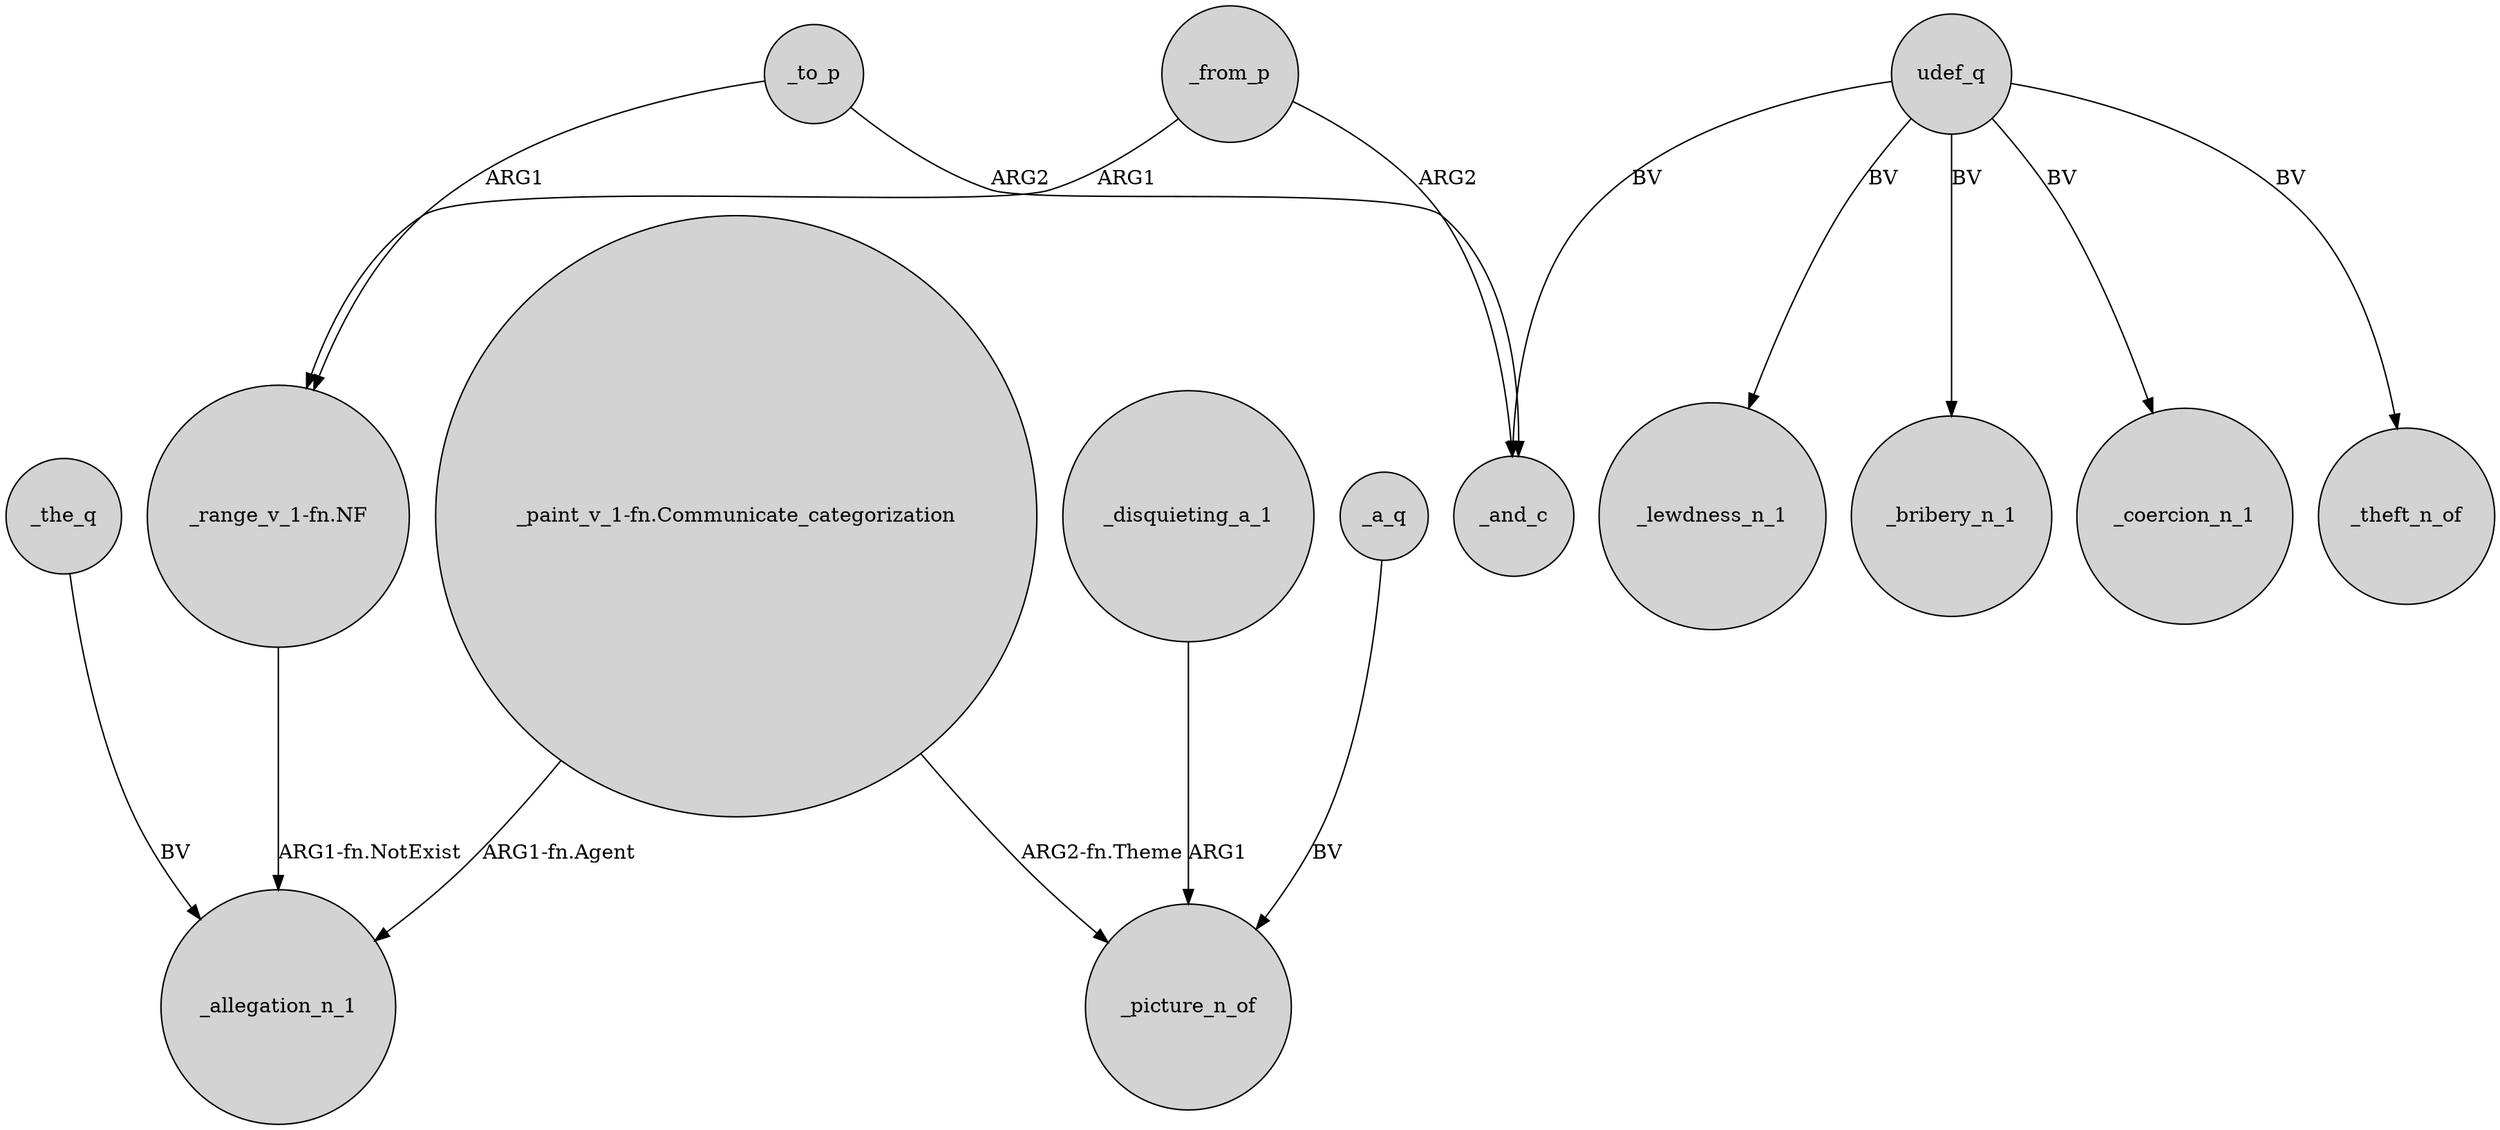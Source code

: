 digraph {
	node [shape=circle style=filled]
	"_range_v_1-fn.NF" -> _allegation_n_1 [label="ARG1-fn.NotExist"]
	udef_q -> _theft_n_of [label=BV]
	udef_q -> _lewdness_n_1 [label=BV]
	"_paint_v_1-fn.Communicate_categorization" -> _allegation_n_1 [label="ARG1-fn.Agent"]
	_to_p -> "_range_v_1-fn.NF" [label=ARG1]
	_disquieting_a_1 -> _picture_n_of [label=ARG1]
	udef_q -> _bribery_n_1 [label=BV]
	_to_p -> _and_c [label=ARG2]
	_the_q -> _allegation_n_1 [label=BV]
	_from_p -> _and_c [label=ARG2]
	udef_q -> _and_c [label=BV]
	_from_p -> "_range_v_1-fn.NF" [label=ARG1]
	"_paint_v_1-fn.Communicate_categorization" -> _picture_n_of [label="ARG2-fn.Theme"]
	_a_q -> _picture_n_of [label=BV]
	udef_q -> _coercion_n_1 [label=BV]
}
